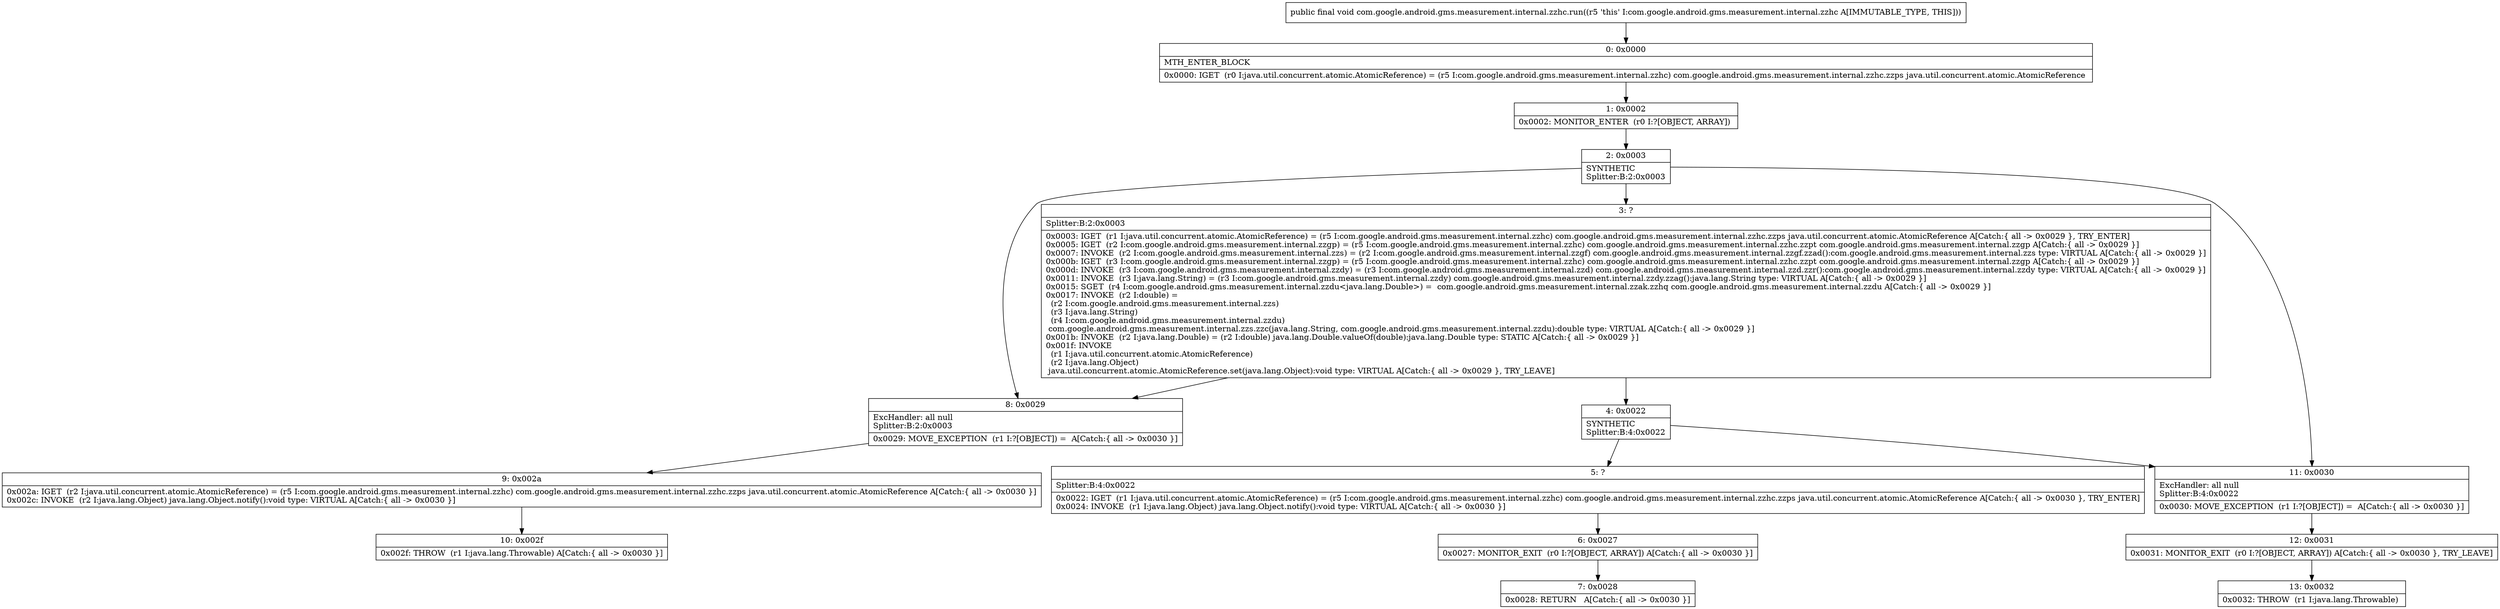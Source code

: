 digraph "CFG forcom.google.android.gms.measurement.internal.zzhc.run()V" {
Node_0 [shape=record,label="{0\:\ 0x0000|MTH_ENTER_BLOCK\l|0x0000: IGET  (r0 I:java.util.concurrent.atomic.AtomicReference) = (r5 I:com.google.android.gms.measurement.internal.zzhc) com.google.android.gms.measurement.internal.zzhc.zzps java.util.concurrent.atomic.AtomicReference \l}"];
Node_1 [shape=record,label="{1\:\ 0x0002|0x0002: MONITOR_ENTER  (r0 I:?[OBJECT, ARRAY]) \l}"];
Node_2 [shape=record,label="{2\:\ 0x0003|SYNTHETIC\lSplitter:B:2:0x0003\l}"];
Node_3 [shape=record,label="{3\:\ ?|Splitter:B:2:0x0003\l|0x0003: IGET  (r1 I:java.util.concurrent.atomic.AtomicReference) = (r5 I:com.google.android.gms.measurement.internal.zzhc) com.google.android.gms.measurement.internal.zzhc.zzps java.util.concurrent.atomic.AtomicReference A[Catch:\{ all \-\> 0x0029 \}, TRY_ENTER]\l0x0005: IGET  (r2 I:com.google.android.gms.measurement.internal.zzgp) = (r5 I:com.google.android.gms.measurement.internal.zzhc) com.google.android.gms.measurement.internal.zzhc.zzpt com.google.android.gms.measurement.internal.zzgp A[Catch:\{ all \-\> 0x0029 \}]\l0x0007: INVOKE  (r2 I:com.google.android.gms.measurement.internal.zzs) = (r2 I:com.google.android.gms.measurement.internal.zzgf) com.google.android.gms.measurement.internal.zzgf.zzad():com.google.android.gms.measurement.internal.zzs type: VIRTUAL A[Catch:\{ all \-\> 0x0029 \}]\l0x000b: IGET  (r3 I:com.google.android.gms.measurement.internal.zzgp) = (r5 I:com.google.android.gms.measurement.internal.zzhc) com.google.android.gms.measurement.internal.zzhc.zzpt com.google.android.gms.measurement.internal.zzgp A[Catch:\{ all \-\> 0x0029 \}]\l0x000d: INVOKE  (r3 I:com.google.android.gms.measurement.internal.zzdy) = (r3 I:com.google.android.gms.measurement.internal.zzd) com.google.android.gms.measurement.internal.zzd.zzr():com.google.android.gms.measurement.internal.zzdy type: VIRTUAL A[Catch:\{ all \-\> 0x0029 \}]\l0x0011: INVOKE  (r3 I:java.lang.String) = (r3 I:com.google.android.gms.measurement.internal.zzdy) com.google.android.gms.measurement.internal.zzdy.zzag():java.lang.String type: VIRTUAL A[Catch:\{ all \-\> 0x0029 \}]\l0x0015: SGET  (r4 I:com.google.android.gms.measurement.internal.zzdu\<java.lang.Double\>) =  com.google.android.gms.measurement.internal.zzak.zzhq com.google.android.gms.measurement.internal.zzdu A[Catch:\{ all \-\> 0x0029 \}]\l0x0017: INVOKE  (r2 I:double) = \l  (r2 I:com.google.android.gms.measurement.internal.zzs)\l  (r3 I:java.lang.String)\l  (r4 I:com.google.android.gms.measurement.internal.zzdu)\l com.google.android.gms.measurement.internal.zzs.zzc(java.lang.String, com.google.android.gms.measurement.internal.zzdu):double type: VIRTUAL A[Catch:\{ all \-\> 0x0029 \}]\l0x001b: INVOKE  (r2 I:java.lang.Double) = (r2 I:double) java.lang.Double.valueOf(double):java.lang.Double type: STATIC A[Catch:\{ all \-\> 0x0029 \}]\l0x001f: INVOKE  \l  (r1 I:java.util.concurrent.atomic.AtomicReference)\l  (r2 I:java.lang.Object)\l java.util.concurrent.atomic.AtomicReference.set(java.lang.Object):void type: VIRTUAL A[Catch:\{ all \-\> 0x0029 \}, TRY_LEAVE]\l}"];
Node_4 [shape=record,label="{4\:\ 0x0022|SYNTHETIC\lSplitter:B:4:0x0022\l}"];
Node_5 [shape=record,label="{5\:\ ?|Splitter:B:4:0x0022\l|0x0022: IGET  (r1 I:java.util.concurrent.atomic.AtomicReference) = (r5 I:com.google.android.gms.measurement.internal.zzhc) com.google.android.gms.measurement.internal.zzhc.zzps java.util.concurrent.atomic.AtomicReference A[Catch:\{ all \-\> 0x0030 \}, TRY_ENTER]\l0x0024: INVOKE  (r1 I:java.lang.Object) java.lang.Object.notify():void type: VIRTUAL A[Catch:\{ all \-\> 0x0030 \}]\l}"];
Node_6 [shape=record,label="{6\:\ 0x0027|0x0027: MONITOR_EXIT  (r0 I:?[OBJECT, ARRAY]) A[Catch:\{ all \-\> 0x0030 \}]\l}"];
Node_7 [shape=record,label="{7\:\ 0x0028|0x0028: RETURN   A[Catch:\{ all \-\> 0x0030 \}]\l}"];
Node_8 [shape=record,label="{8\:\ 0x0029|ExcHandler: all null\lSplitter:B:2:0x0003\l|0x0029: MOVE_EXCEPTION  (r1 I:?[OBJECT]) =  A[Catch:\{ all \-\> 0x0030 \}]\l}"];
Node_9 [shape=record,label="{9\:\ 0x002a|0x002a: IGET  (r2 I:java.util.concurrent.atomic.AtomicReference) = (r5 I:com.google.android.gms.measurement.internal.zzhc) com.google.android.gms.measurement.internal.zzhc.zzps java.util.concurrent.atomic.AtomicReference A[Catch:\{ all \-\> 0x0030 \}]\l0x002c: INVOKE  (r2 I:java.lang.Object) java.lang.Object.notify():void type: VIRTUAL A[Catch:\{ all \-\> 0x0030 \}]\l}"];
Node_10 [shape=record,label="{10\:\ 0x002f|0x002f: THROW  (r1 I:java.lang.Throwable) A[Catch:\{ all \-\> 0x0030 \}]\l}"];
Node_11 [shape=record,label="{11\:\ 0x0030|ExcHandler: all null\lSplitter:B:4:0x0022\l|0x0030: MOVE_EXCEPTION  (r1 I:?[OBJECT]) =  A[Catch:\{ all \-\> 0x0030 \}]\l}"];
Node_12 [shape=record,label="{12\:\ 0x0031|0x0031: MONITOR_EXIT  (r0 I:?[OBJECT, ARRAY]) A[Catch:\{ all \-\> 0x0030 \}, TRY_LEAVE]\l}"];
Node_13 [shape=record,label="{13\:\ 0x0032|0x0032: THROW  (r1 I:java.lang.Throwable) \l}"];
MethodNode[shape=record,label="{public final void com.google.android.gms.measurement.internal.zzhc.run((r5 'this' I:com.google.android.gms.measurement.internal.zzhc A[IMMUTABLE_TYPE, THIS])) }"];
MethodNode -> Node_0;
Node_0 -> Node_1;
Node_1 -> Node_2;
Node_2 -> Node_3;
Node_2 -> Node_8;
Node_2 -> Node_11;
Node_3 -> Node_4;
Node_3 -> Node_8;
Node_4 -> Node_5;
Node_4 -> Node_11;
Node_5 -> Node_6;
Node_6 -> Node_7;
Node_8 -> Node_9;
Node_9 -> Node_10;
Node_11 -> Node_12;
Node_12 -> Node_13;
}

